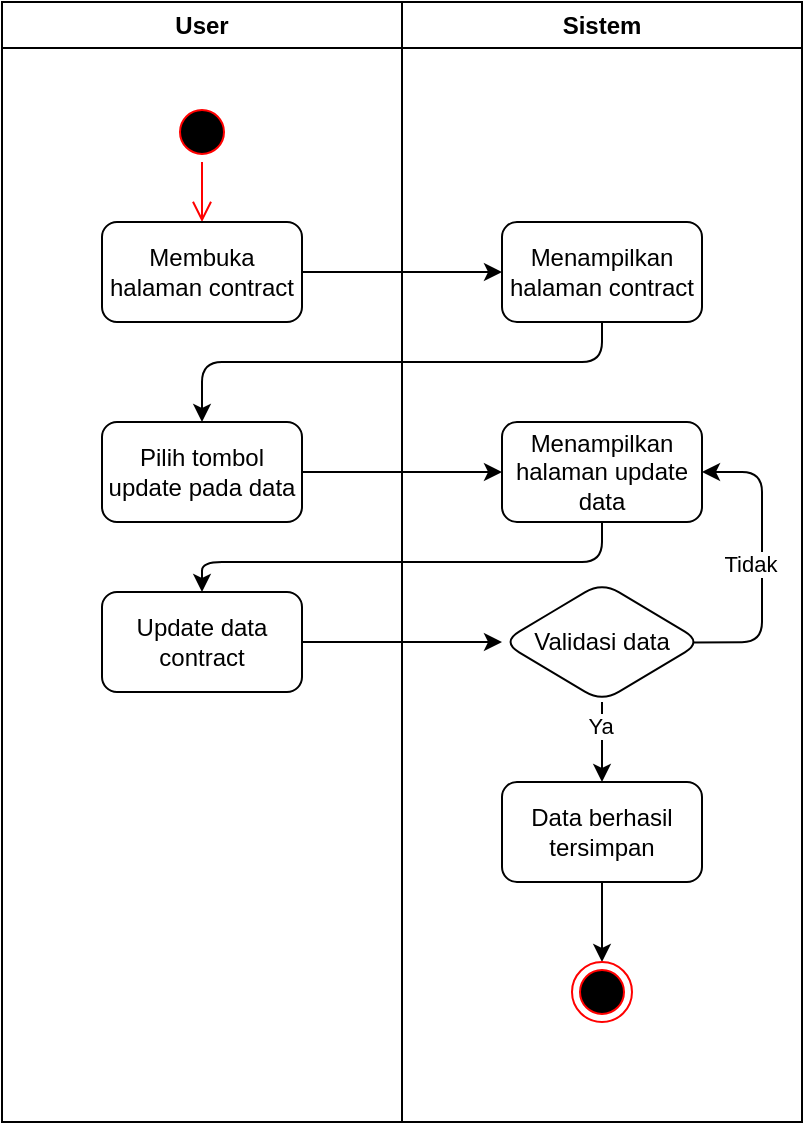 <mxfile>
    <diagram id="Q1cPuD1iw3x-i1hmnhaA" name="Page-1">
        <mxGraphModel dx="1088" dy="379" grid="1" gridSize="10" guides="1" tooltips="1" connect="1" arrows="1" fold="1" page="1" pageScale="1" pageWidth="850" pageHeight="1100" math="0" shadow="0">
            <root>
                <mxCell id="0"/>
                <mxCell id="1" parent="0"/>
                <mxCell id="2" value="User" style="swimlane;whiteSpace=wrap;html=1;" vertex="1" parent="1">
                    <mxGeometry x="80" y="80" width="200" height="560" as="geometry"/>
                </mxCell>
                <mxCell id="28" value="" style="ellipse;html=1;shape=startState;fillColor=#000000;strokeColor=#ff0000;" vertex="1" parent="2">
                    <mxGeometry x="85" y="50" width="30" height="30" as="geometry"/>
                </mxCell>
                <mxCell id="29" value="" style="edgeStyle=orthogonalEdgeStyle;html=1;verticalAlign=bottom;endArrow=open;endSize=8;strokeColor=#ff0000;entryX=0.5;entryY=0;entryDx=0;entryDy=0;" edge="1" source="28" parent="2" target="27">
                    <mxGeometry relative="1" as="geometry">
                        <mxPoint x="100" y="120" as="targetPoint"/>
                    </mxGeometry>
                </mxCell>
                <mxCell id="27" value="Membuka halaman contract" style="rounded=1;whiteSpace=wrap;html=1;" vertex="1" parent="2">
                    <mxGeometry x="50" y="110" width="100" height="50" as="geometry"/>
                </mxCell>
                <mxCell id="32" value="Pilih tombol update pada data" style="rounded=1;whiteSpace=wrap;html=1;" vertex="1" parent="2">
                    <mxGeometry x="50" y="210" width="100" height="50" as="geometry"/>
                </mxCell>
                <mxCell id="36" value="Update data contract" style="rounded=1;whiteSpace=wrap;html=1;" vertex="1" parent="2">
                    <mxGeometry x="50" y="295" width="100" height="50" as="geometry"/>
                </mxCell>
                <mxCell id="3" value="Sistem" style="swimlane;whiteSpace=wrap;html=1;" vertex="1" parent="1">
                    <mxGeometry x="280" y="80" width="200" height="560" as="geometry"/>
                </mxCell>
                <mxCell id="30" value="Menampilkan halaman contract" style="rounded=1;whiteSpace=wrap;html=1;" vertex="1" parent="3">
                    <mxGeometry x="50" y="110" width="100" height="50" as="geometry"/>
                </mxCell>
                <mxCell id="34" value="Menampilkan halaman update data" style="rounded=1;whiteSpace=wrap;html=1;" vertex="1" parent="3">
                    <mxGeometry x="50" y="210" width="100" height="50" as="geometry"/>
                </mxCell>
                <mxCell id="42" style="edgeStyle=none;html=1;exitX=0.951;exitY=0.504;exitDx=0;exitDy=0;entryX=1;entryY=0.5;entryDx=0;entryDy=0;exitPerimeter=0;" edge="1" parent="3" source="40" target="34">
                    <mxGeometry relative="1" as="geometry">
                        <Array as="points">
                            <mxPoint x="180" y="320"/>
                            <mxPoint x="180" y="235"/>
                        </Array>
                    </mxGeometry>
                </mxCell>
                <mxCell id="43" value="Tidak" style="edgeLabel;html=1;align=center;verticalAlign=middle;resizable=0;points=[];" vertex="1" connectable="0" parent="42">
                    <mxGeometry x="0.046" y="3" relative="1" as="geometry">
                        <mxPoint x="-3" y="4" as="offset"/>
                    </mxGeometry>
                </mxCell>
                <mxCell id="45" value="" style="edgeStyle=none;html=1;" edge="1" parent="3" source="40" target="44">
                    <mxGeometry relative="1" as="geometry"/>
                </mxCell>
                <mxCell id="46" value="Ya" style="edgeLabel;html=1;align=center;verticalAlign=middle;resizable=0;points=[];" vertex="1" connectable="0" parent="45">
                    <mxGeometry x="-0.401" y="-1" relative="1" as="geometry">
                        <mxPoint as="offset"/>
                    </mxGeometry>
                </mxCell>
                <mxCell id="40" value="Validasi data" style="rhombus;whiteSpace=wrap;html=1;rounded=1;" vertex="1" parent="3">
                    <mxGeometry x="50" y="290" width="100" height="60" as="geometry"/>
                </mxCell>
                <mxCell id="48" value="" style="edgeStyle=none;html=1;" edge="1" parent="3" source="44" target="47">
                    <mxGeometry relative="1" as="geometry"/>
                </mxCell>
                <mxCell id="44" value="Data berhasil tersimpan" style="rounded=1;whiteSpace=wrap;html=1;" vertex="1" parent="3">
                    <mxGeometry x="50" y="390" width="100" height="50" as="geometry"/>
                </mxCell>
                <mxCell id="47" value="" style="ellipse;html=1;shape=endState;fillColor=#000000;strokeColor=#ff0000;" vertex="1" parent="3">
                    <mxGeometry x="85" y="480" width="30" height="30" as="geometry"/>
                </mxCell>
                <mxCell id="31" value="" style="edgeStyle=none;html=1;" edge="1" parent="1" source="27" target="30">
                    <mxGeometry relative="1" as="geometry"/>
                </mxCell>
                <mxCell id="33" value="" style="edgeStyle=none;html=1;exitX=0.5;exitY=1;exitDx=0;exitDy=0;entryX=0.5;entryY=0;entryDx=0;entryDy=0;" edge="1" parent="1" source="30" target="32">
                    <mxGeometry relative="1" as="geometry">
                        <Array as="points">
                            <mxPoint x="380" y="260"/>
                            <mxPoint x="180" y="260"/>
                        </Array>
                    </mxGeometry>
                </mxCell>
                <mxCell id="35" value="" style="edgeStyle=none;html=1;" edge="1" parent="1" source="32" target="34">
                    <mxGeometry relative="1" as="geometry"/>
                </mxCell>
                <mxCell id="37" value="" style="edgeStyle=none;html=1;exitX=0.5;exitY=1;exitDx=0;exitDy=0;" edge="1" parent="1" source="34" target="36">
                    <mxGeometry relative="1" as="geometry">
                        <Array as="points">
                            <mxPoint x="380" y="360"/>
                            <mxPoint x="180" y="360"/>
                        </Array>
                    </mxGeometry>
                </mxCell>
                <mxCell id="41" value="" style="edgeStyle=none;html=1;" edge="1" parent="1" source="36" target="40">
                    <mxGeometry relative="1" as="geometry"/>
                </mxCell>
            </root>
        </mxGraphModel>
    </diagram>
</mxfile>